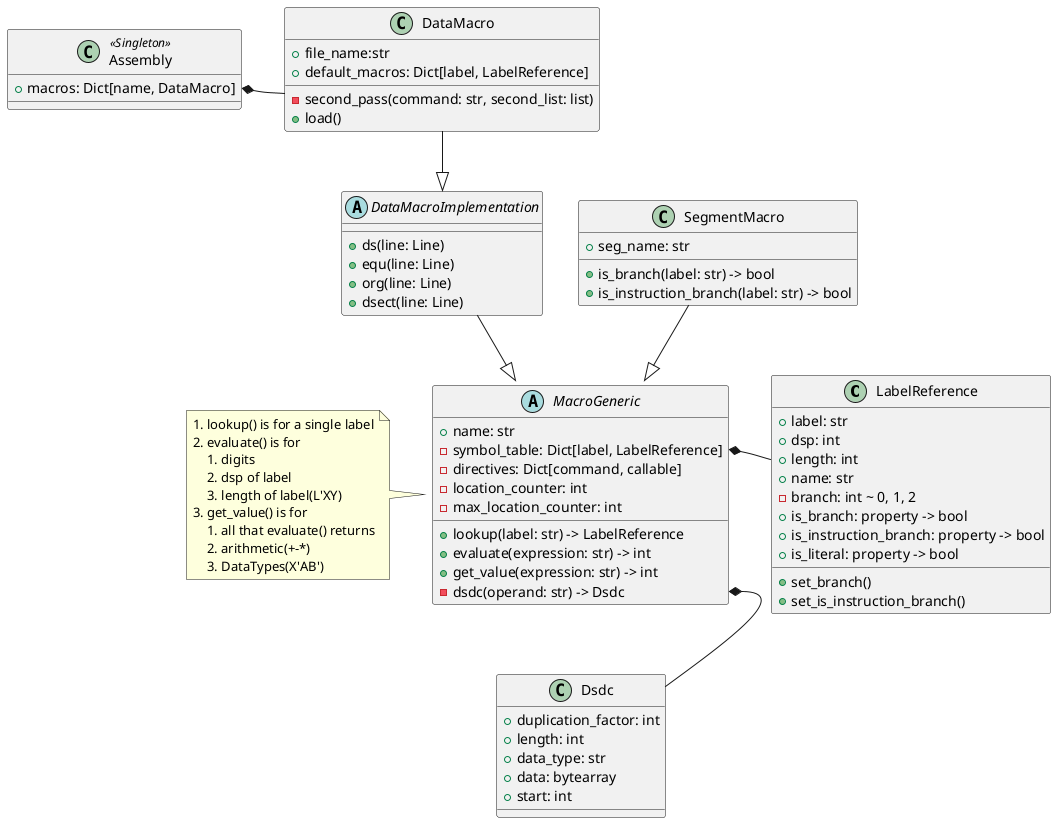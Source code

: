 @startuml

class LabelReference {
    +label: str
    +dsp: int
    +length: int
    +name: str
    -branch: int ~ 0, 1, 2
    +is_branch: property -> bool
    +is_instruction_branch: property -> bool
    +is_literal: property -> bool
    +set_branch()
    +set_is_instruction_branch()
}

class Dsdc {
    +duplication_factor: int
    +length: int
    +data_type: str
    +data: bytearray
    +start: int
}

abstract class MacroGeneric {
    +name: str
    -symbol_table: Dict[label, LabelReference]
    -directives: Dict[command, callable]
    -location_counter: int
    -max_location_counter: int
    +lookup(label: str) -> LabelReference
    +evaluate(expression: str) -> int
    +get_value(expression: str) -> int
    -dsdc(operand: str) -> Dsdc
}
note left
# lookup() is for a single label
# evaluate() is for
## digits
## dsp of label
## length of label(L'XY)
# get_value() is for
## all that evaluate() returns
## arithmetic(+-*)
## DataTypes(X'AB')
end note

MacroGeneric::symbol_table *- LabelReference
MacroGeneric::dsdc *-- Dsdc

abstract class DataMacroImplementation {
    +ds(line: Line)
    +equ(line: Line)
    +org(line: Line)
    +dsect(line: Line)
}
DataMacroImplementation --|>  MacroGeneric

class DataMacro {
    +file_name:str
    +default_macros: Dict[label, LabelReference]
    -second_pass(command: str, second_list: list)
    +load()
}
DataMacro --|>  DataMacroImplementation

class SegmentMacro {
    +seg_name: str
    +is_branch(label: str) -> bool
    +is_instruction_branch(label: str) -> bool
}

SegmentMacro --|> MacroGeneric

class Assembly <<Singleton>> {
    +macros: Dict[name, DataMacro]
}

Assembly::DataMacro *- DataMacro
@enduml